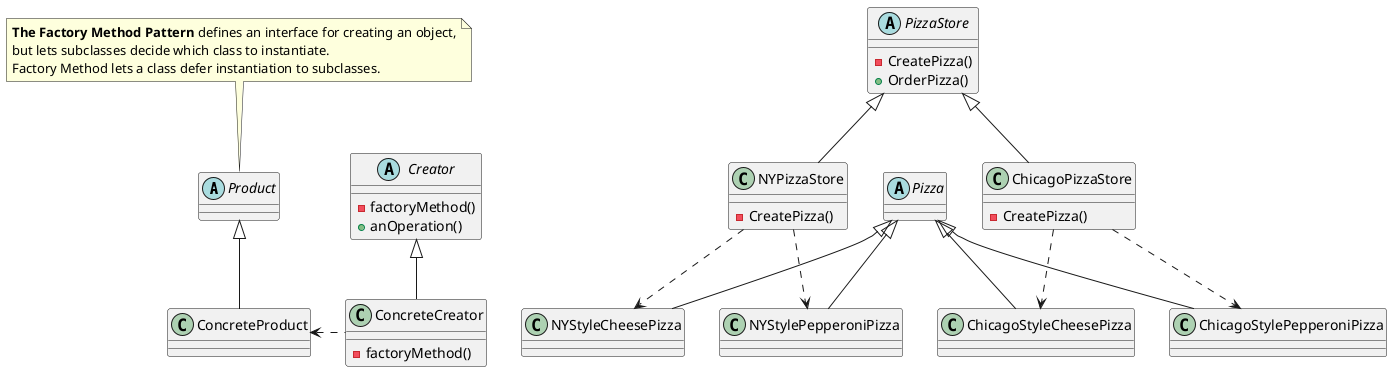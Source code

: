 @startuml
'https://plantuml.com/class-diagram

abstract class Product
abstract class Creator{
-factoryMethod()
+anOperation()
}

class ConcreteCreator extends Creator{
-factoryMethod()
}
class ConcreteProduct extends Product{
}
ConcreteCreator .l.> ConcreteProduct
note top of Product
<b>The Factory Method Pattern</b> defines an interface for creating an object,
but lets subclasses decide which class to instantiate.
Factory Method lets a class defer instantiation to subclasses.
end note


abstract class Pizza
abstract class PizzaStore{
-CreatePizza()
+OrderPizza()
}

class NYPizzaStore extends PizzaStore{
-CreatePizza()
}

class ChicagoPizzaStore extends PizzaStore{
-CreatePizza()
}
class NYStyleCheesePizza extends Pizza{}
class NYStylePepperoniPizza extends Pizza{}
class ChicagoStyleCheesePizza extends Pizza{}
class ChicagoStylePepperoniPizza extends Pizza{}

NYPizzaStore ..> NYStyleCheesePizza
NYPizzaStore ..> NYStylePepperoniPizza

ChicagoPizzaStore ..> ChicagoStyleCheesePizza
ChicagoPizzaStore ..> ChicagoStylePepperoniPizza

'Pizza -[hidden]r-> PizzaStore


@enduml